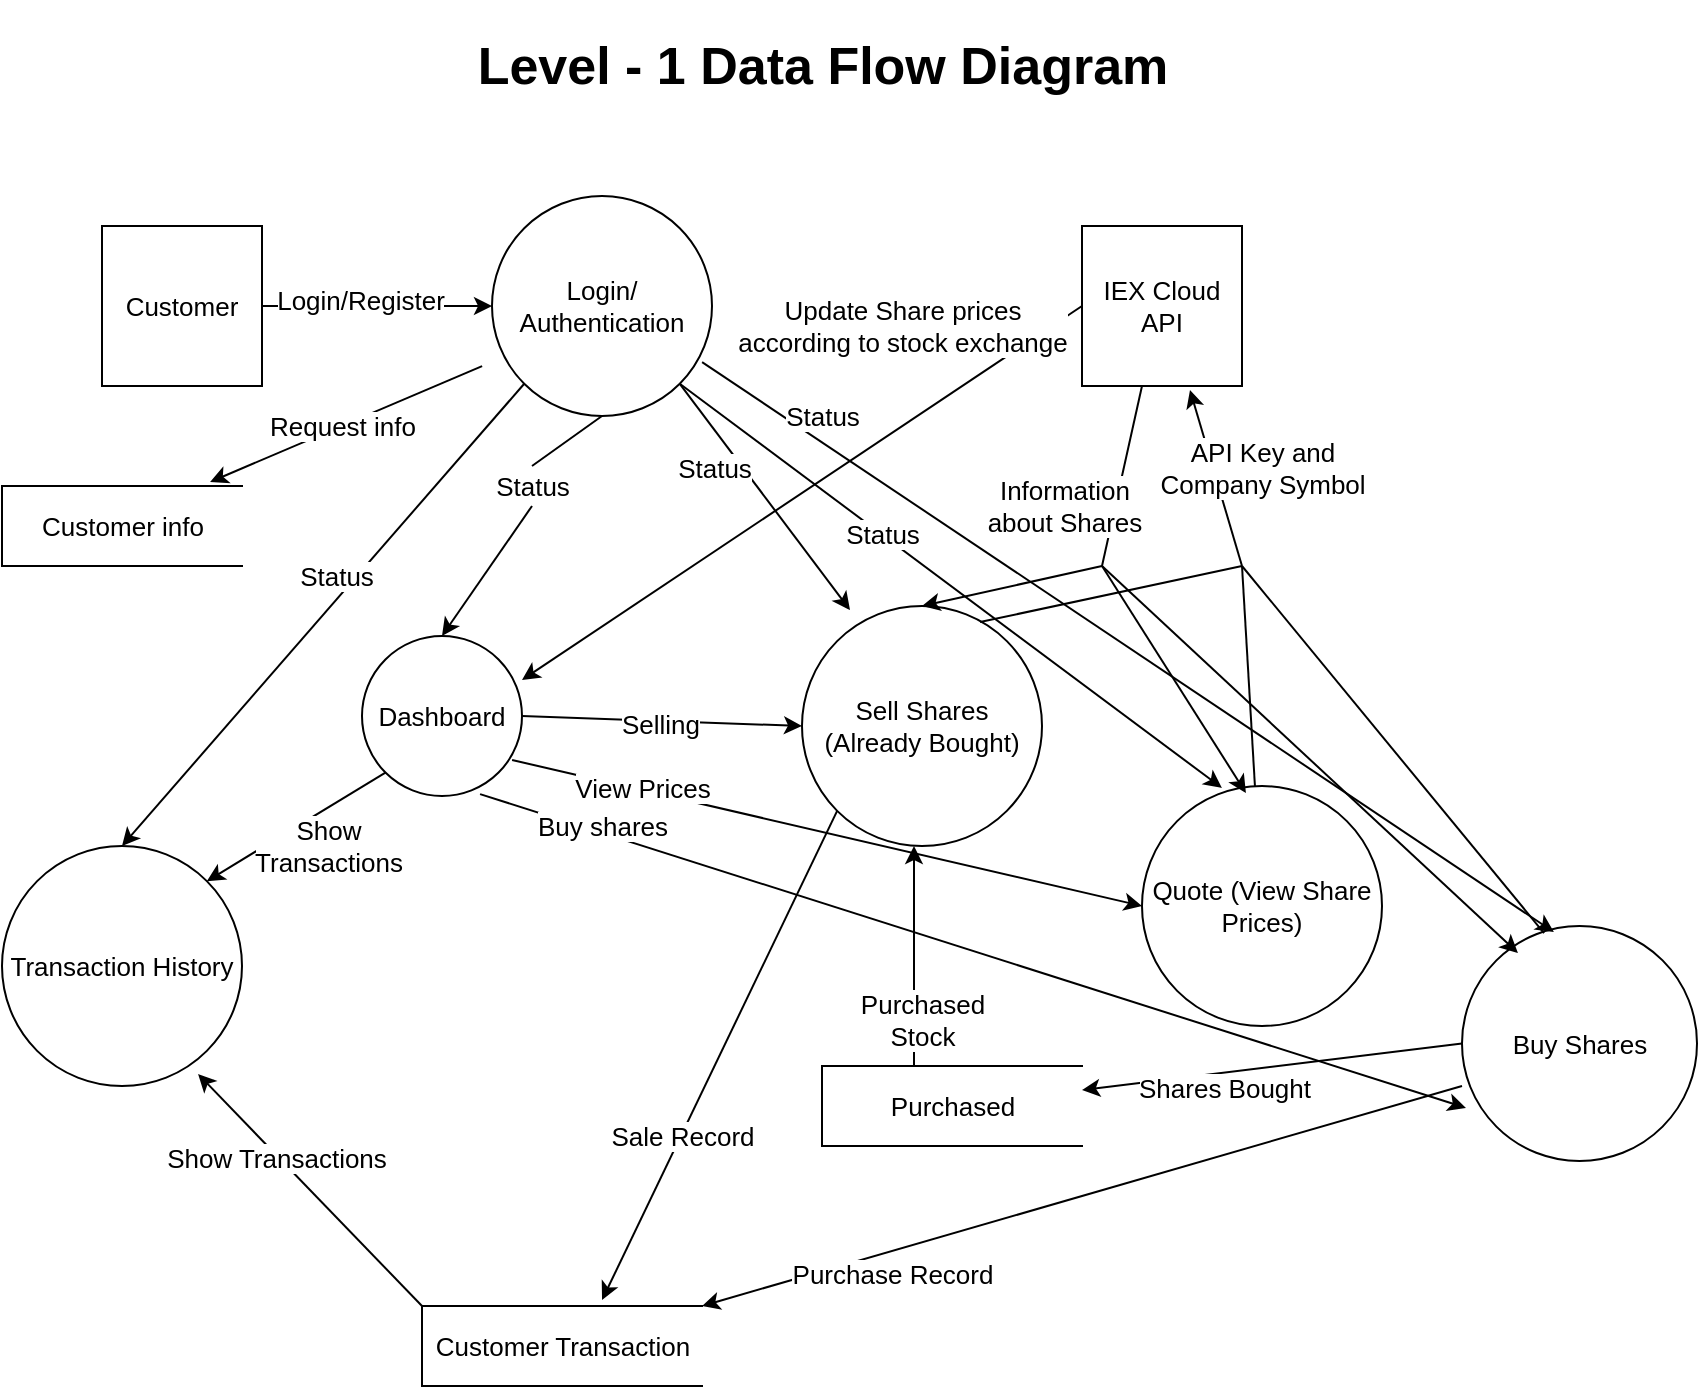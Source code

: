 <mxfile version="16.5.2" type="github">
  <diagram name="Page-1" id="52a04d89-c75d-2922-d76d-85b35f80e030">
    <mxGraphModel dx="868" dy="425" grid="1" gridSize="10" guides="1" tooltips="1" connect="1" arrows="1" fold="1" page="1" pageScale="1" pageWidth="1100" pageHeight="850" background="none" math="0" shadow="0">
      <root>
        <mxCell id="0" />
        <mxCell id="1" parent="0" />
        <mxCell id="CykZe8ZlgCOdlAW5LK25-1" value="&lt;h1&gt;Level - 1 Data Flow Diagram&lt;/h1&gt;" style="text;html=1;align=center;verticalAlign=middle;resizable=0;points=[];autosize=1;strokeColor=none;fillColor=none;fontSize=13;" vertex="1" parent="1">
          <mxGeometry x="290" y="70" width="360" height="60" as="geometry" />
        </mxCell>
        <mxCell id="CykZe8ZlgCOdlAW5LK25-2" value="Customer" style="whiteSpace=wrap;html=1;aspect=fixed;fontSize=13;" vertex="1" parent="1">
          <mxGeometry x="110" y="180" width="80" height="80" as="geometry" />
        </mxCell>
        <mxCell id="CykZe8ZlgCOdlAW5LK25-4" value="IEX Cloud API" style="whiteSpace=wrap;html=1;aspect=fixed;fontSize=13;" vertex="1" parent="1">
          <mxGeometry x="600" y="180" width="80" height="80" as="geometry" />
        </mxCell>
        <mxCell id="CykZe8ZlgCOdlAW5LK25-5" value="Login/&lt;br&gt;Authentication" style="ellipse;whiteSpace=wrap;html=1;aspect=fixed;fontSize=13;" vertex="1" parent="1">
          <mxGeometry x="305" y="165" width="110" height="110" as="geometry" />
        </mxCell>
        <mxCell id="CykZe8ZlgCOdlAW5LK25-6" value="Sell Shares (Already Bought)" style="ellipse;whiteSpace=wrap;html=1;aspect=fixed;fontSize=13;" vertex="1" parent="1">
          <mxGeometry x="460" y="370" width="120" height="120" as="geometry" />
        </mxCell>
        <mxCell id="CykZe8ZlgCOdlAW5LK25-7" value="Buy Shares" style="ellipse;whiteSpace=wrap;html=1;aspect=fixed;fontSize=13;" vertex="1" parent="1">
          <mxGeometry x="790" y="530" width="117.5" height="117.5" as="geometry" />
        </mxCell>
        <mxCell id="CykZe8ZlgCOdlAW5LK25-8" value="Dashboard" style="ellipse;whiteSpace=wrap;html=1;aspect=fixed;fontSize=13;" vertex="1" parent="1">
          <mxGeometry x="240" y="385" width="80" height="80" as="geometry" />
        </mxCell>
        <mxCell id="CykZe8ZlgCOdlAW5LK25-9" value="Quote (View Share Prices)" style="ellipse;whiteSpace=wrap;html=1;aspect=fixed;fontSize=13;" vertex="1" parent="1">
          <mxGeometry x="630" y="460" width="120" height="120" as="geometry" />
        </mxCell>
        <mxCell id="CykZe8ZlgCOdlAW5LK25-10" value="Customer info" style="html=1;dashed=0;whitespace=wrap;shape=partialRectangle;right=0;fontSize=13;" vertex="1" parent="1">
          <mxGeometry x="60" y="310" width="120" height="40" as="geometry" />
        </mxCell>
        <mxCell id="CykZe8ZlgCOdlAW5LK25-11" value="Customer Transaction" style="html=1;dashed=0;whitespace=wrap;shape=partialRectangle;right=0;fontSize=13;" vertex="1" parent="1">
          <mxGeometry x="270" y="720" width="140" height="40" as="geometry" />
        </mxCell>
        <mxCell id="CykZe8ZlgCOdlAW5LK25-12" value="" style="endArrow=classic;html=1;rounded=0;fontSize=13;exitX=1;exitY=0.5;exitDx=0;exitDy=0;entryX=0;entryY=0.5;entryDx=0;entryDy=0;" edge="1" parent="1" source="CykZe8ZlgCOdlAW5LK25-2" target="CykZe8ZlgCOdlAW5LK25-5">
          <mxGeometry width="50" height="50" relative="1" as="geometry">
            <mxPoint x="420" y="380" as="sourcePoint" />
            <mxPoint x="470" y="330" as="targetPoint" />
          </mxGeometry>
        </mxCell>
        <mxCell id="CykZe8ZlgCOdlAW5LK25-13" value="Login/Register" style="edgeLabel;html=1;align=center;verticalAlign=middle;resizable=0;points=[];fontSize=13;" vertex="1" connectable="0" parent="CykZe8ZlgCOdlAW5LK25-12">
          <mxGeometry x="-0.155" y="3" relative="1" as="geometry">
            <mxPoint as="offset" />
          </mxGeometry>
        </mxCell>
        <mxCell id="CykZe8ZlgCOdlAW5LK25-14" value="" style="endArrow=classic;html=1;rounded=0;fontSize=13;exitX=0.5;exitY=1;exitDx=0;exitDy=0;entryX=0.5;entryY=0;entryDx=0;entryDy=0;fontStyle=0;startArrow=none;" edge="1" parent="1" source="CykZe8ZlgCOdlAW5LK25-15" target="CykZe8ZlgCOdlAW5LK25-8">
          <mxGeometry width="50" height="50" relative="1" as="geometry">
            <mxPoint x="420" y="380" as="sourcePoint" />
            <mxPoint x="395" y="360" as="targetPoint" />
          </mxGeometry>
        </mxCell>
        <mxCell id="CykZe8ZlgCOdlAW5LK25-15" value="Status" style="text;html=1;align=center;verticalAlign=middle;resizable=0;points=[];autosize=1;strokeColor=none;fillColor=none;fontSize=13;" vertex="1" parent="1">
          <mxGeometry x="300" y="300" width="50" height="20" as="geometry" />
        </mxCell>
        <mxCell id="CykZe8ZlgCOdlAW5LK25-16" value="" style="endArrow=none;html=1;rounded=0;fontSize=13;exitX=0.5;exitY=1;exitDx=0;exitDy=0;entryX=0.5;entryY=0;entryDx=0;entryDy=0;fontStyle=0" edge="1" parent="1" source="CykZe8ZlgCOdlAW5LK25-5" target="CykZe8ZlgCOdlAW5LK25-15">
          <mxGeometry width="50" height="50" relative="1" as="geometry">
            <mxPoint x="395" y="310" as="sourcePoint" />
            <mxPoint x="400" y="380" as="targetPoint" />
          </mxGeometry>
        </mxCell>
        <mxCell id="CykZe8ZlgCOdlAW5LK25-17" value="" style="endArrow=classic;html=1;rounded=0;fontSize=13;entryX=0.675;entryY=1.025;entryDx=0;entryDy=0;entryPerimeter=0;" edge="1" parent="1" target="CykZe8ZlgCOdlAW5LK25-4">
          <mxGeometry width="50" height="50" relative="1" as="geometry">
            <mxPoint x="680" y="350" as="sourcePoint" />
            <mxPoint x="712" y="140" as="targetPoint" />
          </mxGeometry>
        </mxCell>
        <mxCell id="CykZe8ZlgCOdlAW5LK25-18" value="API Key and &lt;br&gt;Company Symbol" style="edgeLabel;html=1;align=center;verticalAlign=middle;resizable=0;points=[];fontSize=13;" vertex="1" connectable="0" parent="CykZe8ZlgCOdlAW5LK25-17">
          <mxGeometry x="-0.176" y="-4" relative="1" as="geometry">
            <mxPoint x="17" y="-12" as="offset" />
          </mxGeometry>
        </mxCell>
        <mxCell id="CykZe8ZlgCOdlAW5LK25-23" value="Purchased" style="html=1;dashed=0;whitespace=wrap;shape=partialRectangle;right=0;fontSize=13;" vertex="1" parent="1">
          <mxGeometry x="470" y="600" width="130" height="40" as="geometry" />
        </mxCell>
        <mxCell id="CykZe8ZlgCOdlAW5LK25-24" value="" style="endArrow=none;html=1;rounded=0;fontSize=13;" edge="1" parent="1" source="CykZe8ZlgCOdlAW5LK25-9">
          <mxGeometry width="50" height="50" relative="1" as="geometry">
            <mxPoint x="620" y="430" as="sourcePoint" />
            <mxPoint x="680" y="350" as="targetPoint" />
            <Array as="points" />
          </mxGeometry>
        </mxCell>
        <mxCell id="CykZe8ZlgCOdlAW5LK25-26" value="" style="endArrow=none;html=1;rounded=0;fontSize=13;exitX=0.349;exitY=0.03;exitDx=0;exitDy=0;exitPerimeter=0;" edge="1" parent="1" source="CykZe8ZlgCOdlAW5LK25-7">
          <mxGeometry width="50" height="50" relative="1" as="geometry">
            <mxPoint x="800" y="430" as="sourcePoint" />
            <mxPoint x="680" y="350" as="targetPoint" />
          </mxGeometry>
        </mxCell>
        <mxCell id="CykZe8ZlgCOdlAW5LK25-27" value="" style="endArrow=none;html=1;rounded=0;fontSize=13;exitX=0.742;exitY=0.067;exitDx=0;exitDy=0;exitPerimeter=0;" edge="1" parent="1" source="CykZe8ZlgCOdlAW5LK25-6">
          <mxGeometry width="50" height="50" relative="1" as="geometry">
            <mxPoint x="480" y="490" as="sourcePoint" />
            <mxPoint x="680" y="350" as="targetPoint" />
          </mxGeometry>
        </mxCell>
        <mxCell id="CykZe8ZlgCOdlAW5LK25-28" value="" style="endArrow=none;html=1;rounded=0;fontSize=13;" edge="1" parent="1">
          <mxGeometry width="50" height="50" relative="1" as="geometry">
            <mxPoint x="610" y="350" as="sourcePoint" />
            <mxPoint x="630" y="260" as="targetPoint" />
          </mxGeometry>
        </mxCell>
        <mxCell id="CykZe8ZlgCOdlAW5LK25-32" value="Information &lt;br&gt;about Shares" style="edgeLabel;html=1;align=center;verticalAlign=middle;resizable=0;points=[];fontSize=13;" vertex="1" connectable="0" parent="CykZe8ZlgCOdlAW5LK25-28">
          <mxGeometry x="-0.252" y="2" relative="1" as="geometry">
            <mxPoint x="-25" y="4" as="offset" />
          </mxGeometry>
        </mxCell>
        <mxCell id="CykZe8ZlgCOdlAW5LK25-29" value="" style="endArrow=classic;html=1;rounded=0;fontSize=13;entryX=0.238;entryY=0.115;entryDx=0;entryDy=0;entryPerimeter=0;" edge="1" parent="1" target="CykZe8ZlgCOdlAW5LK25-7">
          <mxGeometry width="50" height="50" relative="1" as="geometry">
            <mxPoint x="610" y="350" as="sourcePoint" />
            <mxPoint x="480" y="310" as="targetPoint" />
          </mxGeometry>
        </mxCell>
        <mxCell id="CykZe8ZlgCOdlAW5LK25-30" value="" style="endArrow=classic;html=1;rounded=0;fontSize=13;entryX=0.433;entryY=0.029;entryDx=0;entryDy=0;entryPerimeter=0;" edge="1" parent="1" target="CykZe8ZlgCOdlAW5LK25-9">
          <mxGeometry width="50" height="50" relative="1" as="geometry">
            <mxPoint x="610" y="350" as="sourcePoint" />
            <mxPoint x="600" y="350" as="targetPoint" />
          </mxGeometry>
        </mxCell>
        <mxCell id="CykZe8ZlgCOdlAW5LK25-31" value="" style="endArrow=classic;html=1;rounded=0;fontSize=13;entryX=0.5;entryY=0;entryDx=0;entryDy=0;" edge="1" parent="1" target="CykZe8ZlgCOdlAW5LK25-6">
          <mxGeometry width="50" height="50" relative="1" as="geometry">
            <mxPoint x="610" y="350" as="sourcePoint" />
            <mxPoint x="530" y="350" as="targetPoint" />
          </mxGeometry>
        </mxCell>
        <mxCell id="CykZe8ZlgCOdlAW5LK25-33" value="" style="endArrow=classic;html=1;rounded=0;fontSize=13;exitX=0;exitY=0.5;exitDx=0;exitDy=0;entryX=1;entryY=0.275;entryDx=0;entryDy=0;entryPerimeter=0;" edge="1" parent="1" source="CykZe8ZlgCOdlAW5LK25-4" target="CykZe8ZlgCOdlAW5LK25-8">
          <mxGeometry width="50" height="50" relative="1" as="geometry">
            <mxPoint x="430" y="350" as="sourcePoint" />
            <mxPoint x="480" y="300" as="targetPoint" />
          </mxGeometry>
        </mxCell>
        <mxCell id="CykZe8ZlgCOdlAW5LK25-34" value="Update Share prices &lt;br&gt;according to stock exchange" style="edgeLabel;html=1;align=center;verticalAlign=middle;resizable=0;points=[];fontSize=13;" vertex="1" connectable="0" parent="CykZe8ZlgCOdlAW5LK25-33">
          <mxGeometry x="0.147" y="4" relative="1" as="geometry">
            <mxPoint x="68" y="-101" as="offset" />
          </mxGeometry>
        </mxCell>
        <mxCell id="CykZe8ZlgCOdlAW5LK25-35" value="" style="endArrow=classic;html=1;rounded=0;fontSize=13;exitX=1;exitY=0.5;exitDx=0;exitDy=0;entryX=0;entryY=0.5;entryDx=0;entryDy=0;" edge="1" parent="1" source="CykZe8ZlgCOdlAW5LK25-8" target="CykZe8ZlgCOdlAW5LK25-6">
          <mxGeometry width="50" height="50" relative="1" as="geometry">
            <mxPoint x="430" y="540" as="sourcePoint" />
            <mxPoint x="480" y="490" as="targetPoint" />
          </mxGeometry>
        </mxCell>
        <mxCell id="CykZe8ZlgCOdlAW5LK25-36" value="Selling" style="edgeLabel;html=1;align=center;verticalAlign=middle;resizable=0;points=[];fontSize=13;" vertex="1" connectable="0" parent="CykZe8ZlgCOdlAW5LK25-35">
          <mxGeometry x="-0.409" y="-3" relative="1" as="geometry">
            <mxPoint x="27" y="-1" as="offset" />
          </mxGeometry>
        </mxCell>
        <mxCell id="CykZe8ZlgCOdlAW5LK25-37" value="" style="endArrow=classic;html=1;rounded=0;fontSize=13;entryX=0;entryY=0.5;entryDx=0;entryDy=0;exitX=0.938;exitY=0.775;exitDx=0;exitDy=0;exitPerimeter=0;" edge="1" parent="1" source="CykZe8ZlgCOdlAW5LK25-8" target="CykZe8ZlgCOdlAW5LK25-9">
          <mxGeometry width="50" height="50" relative="1" as="geometry">
            <mxPoint x="320" y="440" as="sourcePoint" />
            <mxPoint x="450" y="500" as="targetPoint" />
          </mxGeometry>
        </mxCell>
        <mxCell id="CykZe8ZlgCOdlAW5LK25-38" value="View Prices" style="edgeLabel;html=1;align=center;verticalAlign=middle;resizable=0;points=[];fontSize=13;" vertex="1" connectable="0" parent="CykZe8ZlgCOdlAW5LK25-37">
          <mxGeometry x="-0.108" y="-5" relative="1" as="geometry">
            <mxPoint x="-74" y="-24" as="offset" />
          </mxGeometry>
        </mxCell>
        <mxCell id="CykZe8ZlgCOdlAW5LK25-39" value="" style="endArrow=classic;html=1;rounded=0;fontSize=13;exitX=0.738;exitY=0.988;exitDx=0;exitDy=0;exitPerimeter=0;entryX=0.017;entryY=0.774;entryDx=0;entryDy=0;entryPerimeter=0;" edge="1" parent="1" source="CykZe8ZlgCOdlAW5LK25-8" target="CykZe8ZlgCOdlAW5LK25-7">
          <mxGeometry width="50" height="50" relative="1" as="geometry">
            <mxPoint x="430" y="540" as="sourcePoint" />
            <mxPoint x="740" y="640" as="targetPoint" />
          </mxGeometry>
        </mxCell>
        <mxCell id="CykZe8ZlgCOdlAW5LK25-40" value="Buy shares" style="edgeLabel;html=1;align=center;verticalAlign=middle;resizable=0;points=[];fontSize=13;" vertex="1" connectable="0" parent="CykZe8ZlgCOdlAW5LK25-39">
          <mxGeometry x="-0.57" y="-2" relative="1" as="geometry">
            <mxPoint x="-44" y="-20" as="offset" />
          </mxGeometry>
        </mxCell>
        <mxCell id="CykZe8ZlgCOdlAW5LK25-41" value="Transaction History" style="ellipse;whiteSpace=wrap;html=1;aspect=fixed;fontSize=13;" vertex="1" parent="1">
          <mxGeometry x="60" y="490" width="120" height="120" as="geometry" />
        </mxCell>
        <mxCell id="CykZe8ZlgCOdlAW5LK25-42" value="" style="endArrow=classic;html=1;rounded=0;fontSize=13;exitX=0;exitY=1;exitDx=0;exitDy=0;entryX=1;entryY=0;entryDx=0;entryDy=0;" edge="1" parent="1" source="CykZe8ZlgCOdlAW5LK25-8" target="CykZe8ZlgCOdlAW5LK25-41">
          <mxGeometry width="50" height="50" relative="1" as="geometry">
            <mxPoint x="430" y="540" as="sourcePoint" />
            <mxPoint x="480" y="490" as="targetPoint" />
          </mxGeometry>
        </mxCell>
        <mxCell id="CykZe8ZlgCOdlAW5LK25-43" value="Show &lt;br&gt;Transactions" style="edgeLabel;html=1;align=center;verticalAlign=middle;resizable=0;points=[];fontSize=13;" vertex="1" connectable="0" parent="CykZe8ZlgCOdlAW5LK25-42">
          <mxGeometry x="-0.348" relative="1" as="geometry">
            <mxPoint y="19" as="offset" />
          </mxGeometry>
        </mxCell>
        <mxCell id="CykZe8ZlgCOdlAW5LK25-45" value="" style="endArrow=classic;html=1;rounded=0;fontSize=13;entryX=0.5;entryY=0;entryDx=0;entryDy=0;exitX=0;exitY=1;exitDx=0;exitDy=0;" edge="1" parent="1" source="CykZe8ZlgCOdlAW5LK25-5" target="CykZe8ZlgCOdlAW5LK25-41">
          <mxGeometry width="50" height="50" relative="1" as="geometry">
            <mxPoint x="125" y="360" as="sourcePoint" />
            <mxPoint x="175" y="310" as="targetPoint" />
          </mxGeometry>
        </mxCell>
        <mxCell id="CykZe8ZlgCOdlAW5LK25-46" value="Status" style="edgeLabel;html=1;align=center;verticalAlign=middle;resizable=0;points=[];fontSize=13;" vertex="1" connectable="0" parent="CykZe8ZlgCOdlAW5LK25-45">
          <mxGeometry x="-0.123" y="-8" relative="1" as="geometry">
            <mxPoint as="offset" />
          </mxGeometry>
        </mxCell>
        <mxCell id="CykZe8ZlgCOdlAW5LK25-47" value="" style="endArrow=classic;html=1;rounded=0;fontSize=13;exitX=1;exitY=1;exitDx=0;exitDy=0;entryX=0.2;entryY=0.017;entryDx=0;entryDy=0;entryPerimeter=0;" edge="1" parent="1" source="CykZe8ZlgCOdlAW5LK25-5" target="CykZe8ZlgCOdlAW5LK25-6">
          <mxGeometry width="50" height="50" relative="1" as="geometry">
            <mxPoint x="440" y="330" as="sourcePoint" />
            <mxPoint x="490" y="280" as="targetPoint" />
          </mxGeometry>
        </mxCell>
        <mxCell id="CykZe8ZlgCOdlAW5LK25-48" value="Status" style="edgeLabel;html=1;align=center;verticalAlign=middle;resizable=0;points=[];fontSize=13;" vertex="1" connectable="0" parent="CykZe8ZlgCOdlAW5LK25-47">
          <mxGeometry x="-0.6" y="-2" relative="1" as="geometry">
            <mxPoint x="1" y="18" as="offset" />
          </mxGeometry>
        </mxCell>
        <mxCell id="CykZe8ZlgCOdlAW5LK25-49" value="" style="endArrow=classic;html=1;rounded=0;fontSize=13;exitX=1;exitY=1;exitDx=0;exitDy=0;entryX=0.333;entryY=0.008;entryDx=0;entryDy=0;entryPerimeter=0;" edge="1" parent="1" source="CykZe8ZlgCOdlAW5LK25-5" target="CykZe8ZlgCOdlAW5LK25-9">
          <mxGeometry width="50" height="50" relative="1" as="geometry">
            <mxPoint x="460" y="190" as="sourcePoint" />
            <mxPoint x="510" y="140" as="targetPoint" />
          </mxGeometry>
        </mxCell>
        <mxCell id="CykZe8ZlgCOdlAW5LK25-50" value="Status" style="edgeLabel;html=1;align=center;verticalAlign=middle;resizable=0;points=[];fontSize=13;" vertex="1" connectable="0" parent="CykZe8ZlgCOdlAW5LK25-49">
          <mxGeometry x="-0.257" relative="1" as="geometry">
            <mxPoint as="offset" />
          </mxGeometry>
        </mxCell>
        <mxCell id="CykZe8ZlgCOdlAW5LK25-53" value="" style="endArrow=classic;html=1;rounded=0;fontSize=13;entryX=0.391;entryY=0.026;entryDx=0;entryDy=0;entryPerimeter=0;exitX=0.955;exitY=0.755;exitDx=0;exitDy=0;exitPerimeter=0;" edge="1" parent="1" source="CykZe8ZlgCOdlAW5LK25-5" target="CykZe8ZlgCOdlAW5LK25-7">
          <mxGeometry width="50" height="50" relative="1" as="geometry">
            <mxPoint x="510" y="310" as="sourcePoint" />
            <mxPoint x="840" y="420" as="targetPoint" />
          </mxGeometry>
        </mxCell>
        <mxCell id="CykZe8ZlgCOdlAW5LK25-54" value="Status" style="edgeLabel;html=1;align=center;verticalAlign=middle;resizable=0;points=[];fontSize=13;" vertex="1" connectable="0" parent="CykZe8ZlgCOdlAW5LK25-53">
          <mxGeometry x="-0.799" y="-2" relative="1" as="geometry">
            <mxPoint x="18" y="-4" as="offset" />
          </mxGeometry>
        </mxCell>
        <mxCell id="CykZe8ZlgCOdlAW5LK25-55" value="" style="endArrow=classic;html=1;rounded=0;fontSize=13;entryX=0.867;entryY=-0.05;entryDx=0;entryDy=0;entryPerimeter=0;exitX=-0.045;exitY=0.773;exitDx=0;exitDy=0;exitPerimeter=0;" edge="1" parent="1" source="CykZe8ZlgCOdlAW5LK25-5" target="CykZe8ZlgCOdlAW5LK25-10">
          <mxGeometry width="50" height="50" relative="1" as="geometry">
            <mxPoint x="440" y="330" as="sourcePoint" />
            <mxPoint x="490" y="280" as="targetPoint" />
          </mxGeometry>
        </mxCell>
        <mxCell id="CykZe8ZlgCOdlAW5LK25-56" value="Request info" style="edgeLabel;html=1;align=center;verticalAlign=middle;resizable=0;points=[];fontSize=13;" vertex="1" connectable="0" parent="CykZe8ZlgCOdlAW5LK25-55">
          <mxGeometry x="0.308" y="2" relative="1" as="geometry">
            <mxPoint x="18" y="-10" as="offset" />
          </mxGeometry>
        </mxCell>
        <mxCell id="CykZe8ZlgCOdlAW5LK25-57" value="" style="endArrow=classic;html=1;rounded=0;fontSize=13;exitX=0;exitY=0.5;exitDx=0;exitDy=0;" edge="1" parent="1" source="CykZe8ZlgCOdlAW5LK25-7" target="CykZe8ZlgCOdlAW5LK25-23">
          <mxGeometry width="50" height="50" relative="1" as="geometry">
            <mxPoint x="440" y="730" as="sourcePoint" />
            <mxPoint x="490" y="680" as="targetPoint" />
          </mxGeometry>
        </mxCell>
        <mxCell id="CykZe8ZlgCOdlAW5LK25-58" value="Shares Bought" style="edgeLabel;html=1;align=center;verticalAlign=middle;resizable=0;points=[];fontSize=13;" vertex="1" connectable="0" parent="CykZe8ZlgCOdlAW5LK25-57">
          <mxGeometry x="0.251" y="-5" relative="1" as="geometry">
            <mxPoint y="12" as="offset" />
          </mxGeometry>
        </mxCell>
        <mxCell id="CykZe8ZlgCOdlAW5LK25-59" value="" style="endArrow=classic;html=1;rounded=0;fontSize=13;entryX=1;entryY=0;entryDx=0;entryDy=0;" edge="1" parent="1" target="CykZe8ZlgCOdlAW5LK25-11">
          <mxGeometry width="50" height="50" relative="1" as="geometry">
            <mxPoint x="790" y="610" as="sourcePoint" />
            <mxPoint x="490" y="480" as="targetPoint" />
          </mxGeometry>
        </mxCell>
        <mxCell id="CykZe8ZlgCOdlAW5LK25-60" value="Purchase Record" style="edgeLabel;html=1;align=center;verticalAlign=middle;resizable=0;points=[];fontSize=13;" vertex="1" connectable="0" parent="CykZe8ZlgCOdlAW5LK25-59">
          <mxGeometry x="0.613" y="3" relative="1" as="geometry">
            <mxPoint x="20" y="2" as="offset" />
          </mxGeometry>
        </mxCell>
        <mxCell id="CykZe8ZlgCOdlAW5LK25-61" value="" style="endArrow=classic;html=1;rounded=0;fontSize=13;entryX=0.643;entryY=-0.075;entryDx=0;entryDy=0;entryPerimeter=0;exitX=0;exitY=1;exitDx=0;exitDy=0;" edge="1" parent="1" source="CykZe8ZlgCOdlAW5LK25-6" target="CykZe8ZlgCOdlAW5LK25-11">
          <mxGeometry width="50" height="50" relative="1" as="geometry">
            <mxPoint x="500" y="490" as="sourcePoint" />
            <mxPoint x="490" y="480" as="targetPoint" />
          </mxGeometry>
        </mxCell>
        <mxCell id="CykZe8ZlgCOdlAW5LK25-62" value="Sale Record" style="edgeLabel;html=1;align=center;verticalAlign=middle;resizable=0;points=[];fontSize=13;" vertex="1" connectable="0" parent="CykZe8ZlgCOdlAW5LK25-61">
          <mxGeometry x="0.33" relative="1" as="geometry">
            <mxPoint as="offset" />
          </mxGeometry>
        </mxCell>
        <mxCell id="CykZe8ZlgCOdlAW5LK25-63" value="" style="endArrow=classic;html=1;rounded=0;fontSize=13;" edge="1" parent="1">
          <mxGeometry width="50" height="50" relative="1" as="geometry">
            <mxPoint x="516" y="600" as="sourcePoint" />
            <mxPoint x="516" y="490" as="targetPoint" />
          </mxGeometry>
        </mxCell>
        <mxCell id="CykZe8ZlgCOdlAW5LK25-64" value="Purchased &lt;br&gt;Stock" style="edgeLabel;html=1;align=center;verticalAlign=middle;resizable=0;points=[];fontSize=13;" vertex="1" connectable="0" parent="CykZe8ZlgCOdlAW5LK25-63">
          <mxGeometry x="-0.42" y="-1" relative="1" as="geometry">
            <mxPoint x="3" y="9" as="offset" />
          </mxGeometry>
        </mxCell>
        <mxCell id="CykZe8ZlgCOdlAW5LK25-65" value="" style="endArrow=classic;html=1;rounded=0;fontSize=13;exitX=0;exitY=0;exitDx=0;exitDy=0;entryX=0.817;entryY=0.95;entryDx=0;entryDy=0;entryPerimeter=0;" edge="1" parent="1" source="CykZe8ZlgCOdlAW5LK25-11" target="CykZe8ZlgCOdlAW5LK25-41">
          <mxGeometry width="50" height="50" relative="1" as="geometry">
            <mxPoint x="190" y="700" as="sourcePoint" />
            <mxPoint x="240" y="650" as="targetPoint" />
          </mxGeometry>
        </mxCell>
        <mxCell id="CykZe8ZlgCOdlAW5LK25-66" value="Show Transactions" style="edgeLabel;html=1;align=center;verticalAlign=middle;resizable=0;points=[];fontSize=13;" vertex="1" connectable="0" parent="CykZe8ZlgCOdlAW5LK25-65">
          <mxGeometry x="0.289" y="1" relative="1" as="geometry">
            <mxPoint as="offset" />
          </mxGeometry>
        </mxCell>
      </root>
    </mxGraphModel>
  </diagram>
</mxfile>
